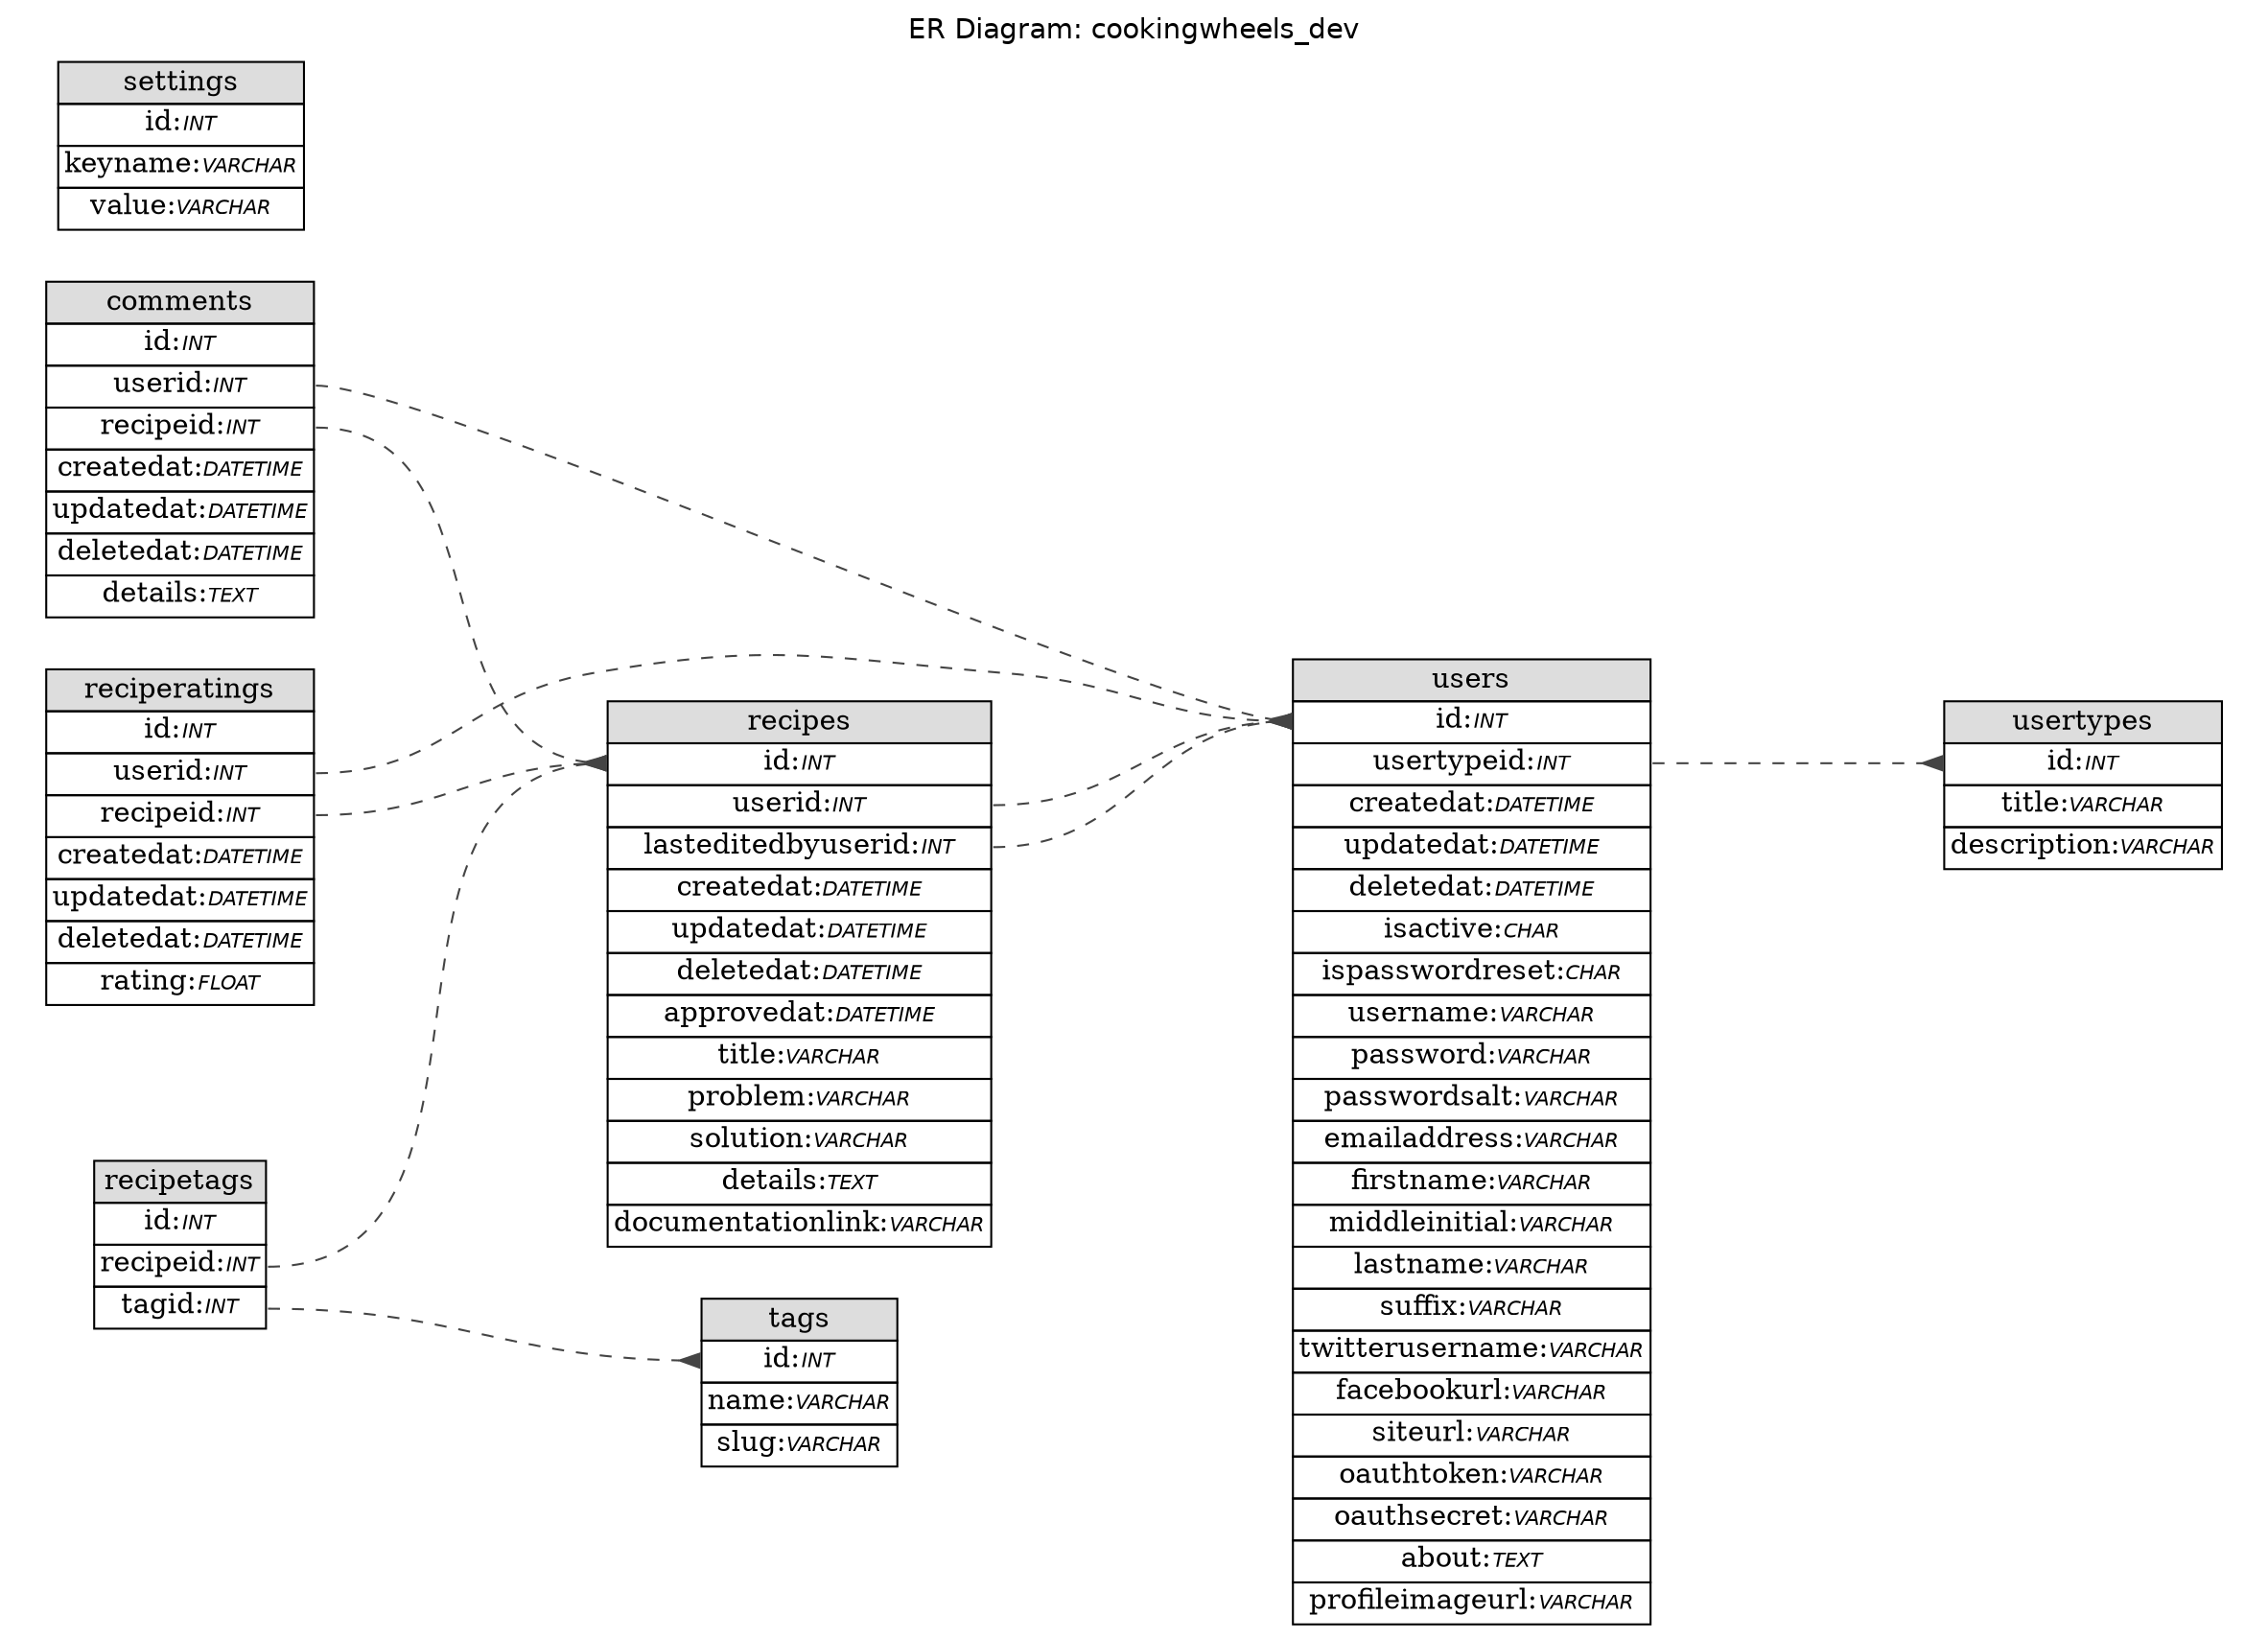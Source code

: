 // Generated by: Sequel Pro
// Version 2492
// http://code.google.com/p/sequel-pro
//
// Host: dev.cookingwheels.com (MySQL 5.0.77)
// Database: cookingwheels_dev
// Generation Time: 2010-09-04 23:05:55 -0500
// ************************************************************

digraph "Database Structure" {
	label = "ER Diagram: cookingwheels_dev";
	labelloc = t;
	compound = true;
	node [ shape = record ];
	fontname = "Helvetica";
	ranksep = 1.25;
	ratio = 0.7;
	rankdir = LR;
	subgraph "table_comments" {
		node [ shape = "plaintext" ];
		"comments" [ label=<
			<TABLE BORDER="0" CELLSPACING="0" CELLBORDER="1">
			<TR><TD COLSPAN="3" BGCOLOR="#DDDDDD">comments</TD></TR>
			<TR><TD COLSPAN="3" PORT="id">id:<FONT FACE="Helvetica-Oblique" POINT-SIZE="10">INT</FONT></TD></TR>
			<TR><TD COLSPAN="3" PORT="userid">userid:<FONT FACE="Helvetica-Oblique" POINT-SIZE="10">INT</FONT></TD></TR>
			<TR><TD COLSPAN="3" PORT="recipeid">recipeid:<FONT FACE="Helvetica-Oblique" POINT-SIZE="10">INT</FONT></TD></TR>
			<TR><TD COLSPAN="3" PORT="createdat">createdat:<FONT FACE="Helvetica-Oblique" POINT-SIZE="10">DATETIME</FONT></TD></TR>
			<TR><TD COLSPAN="3" PORT="updatedat">updatedat:<FONT FACE="Helvetica-Oblique" POINT-SIZE="10">DATETIME</FONT></TD></TR>
			<TR><TD COLSPAN="3" PORT="deletedat">deletedat:<FONT FACE="Helvetica-Oblique" POINT-SIZE="10">DATETIME</FONT></TD></TR>
			<TR><TD COLSPAN="3" PORT="details">details:<FONT FACE="Helvetica-Oblique" POINT-SIZE="10">TEXT</FONT></TD></TR>
			</TABLE>>
		];
	}
	subgraph "table_reciperatings" {
		node [ shape = "plaintext" ];
		"reciperatings" [ label=<
			<TABLE BORDER="0" CELLSPACING="0" CELLBORDER="1">
			<TR><TD COLSPAN="3" BGCOLOR="#DDDDDD">reciperatings</TD></TR>
			<TR><TD COLSPAN="3" PORT="id">id:<FONT FACE="Helvetica-Oblique" POINT-SIZE="10">INT</FONT></TD></TR>
			<TR><TD COLSPAN="3" PORT="userid">userid:<FONT FACE="Helvetica-Oblique" POINT-SIZE="10">INT</FONT></TD></TR>
			<TR><TD COLSPAN="3" PORT="recipeid">recipeid:<FONT FACE="Helvetica-Oblique" POINT-SIZE="10">INT</FONT></TD></TR>
			<TR><TD COLSPAN="3" PORT="createdat">createdat:<FONT FACE="Helvetica-Oblique" POINT-SIZE="10">DATETIME</FONT></TD></TR>
			<TR><TD COLSPAN="3" PORT="updatedat">updatedat:<FONT FACE="Helvetica-Oblique" POINT-SIZE="10">DATETIME</FONT></TD></TR>
			<TR><TD COLSPAN="3" PORT="deletedat">deletedat:<FONT FACE="Helvetica-Oblique" POINT-SIZE="10">DATETIME</FONT></TD></TR>
			<TR><TD COLSPAN="3" PORT="rating">rating:<FONT FACE="Helvetica-Oblique" POINT-SIZE="10">FLOAT</FONT></TD></TR>
			</TABLE>>
		];
	}
	subgraph "table_recipes" {
		node [ shape = "plaintext" ];
		"recipes" [ label=<
			<TABLE BORDER="0" CELLSPACING="0" CELLBORDER="1">
			<TR><TD COLSPAN="3" BGCOLOR="#DDDDDD">recipes</TD></TR>
			<TR><TD COLSPAN="3" PORT="id">id:<FONT FACE="Helvetica-Oblique" POINT-SIZE="10">INT</FONT></TD></TR>
			<TR><TD COLSPAN="3" PORT="userid">userid:<FONT FACE="Helvetica-Oblique" POINT-SIZE="10">INT</FONT></TD></TR>
			<TR><TD COLSPAN="3" PORT="lasteditedbyuserid">lasteditedbyuserid:<FONT FACE="Helvetica-Oblique" POINT-SIZE="10">INT</FONT></TD></TR>
			<TR><TD COLSPAN="3" PORT="createdat">createdat:<FONT FACE="Helvetica-Oblique" POINT-SIZE="10">DATETIME</FONT></TD></TR>
			<TR><TD COLSPAN="3" PORT="updatedat">updatedat:<FONT FACE="Helvetica-Oblique" POINT-SIZE="10">DATETIME</FONT></TD></TR>
			<TR><TD COLSPAN="3" PORT="deletedat">deletedat:<FONT FACE="Helvetica-Oblique" POINT-SIZE="10">DATETIME</FONT></TD></TR>
			<TR><TD COLSPAN="3" PORT="approvedat">approvedat:<FONT FACE="Helvetica-Oblique" POINT-SIZE="10">DATETIME</FONT></TD></TR>
			<TR><TD COLSPAN="3" PORT="title">title:<FONT FACE="Helvetica-Oblique" POINT-SIZE="10">VARCHAR</FONT></TD></TR>
			<TR><TD COLSPAN="3" PORT="problem">problem:<FONT FACE="Helvetica-Oblique" POINT-SIZE="10">VARCHAR</FONT></TD></TR>
			<TR><TD COLSPAN="3" PORT="solution">solution:<FONT FACE="Helvetica-Oblique" POINT-SIZE="10">VARCHAR</FONT></TD></TR>
			<TR><TD COLSPAN="3" PORT="details">details:<FONT FACE="Helvetica-Oblique" POINT-SIZE="10">TEXT</FONT></TD></TR>
			<TR><TD COLSPAN="3" PORT="documentationlink">documentationlink:<FONT FACE="Helvetica-Oblique" POINT-SIZE="10">VARCHAR</FONT></TD></TR>
			</TABLE>>
		];
	}
	subgraph "table_recipetags" {
		node [ shape = "plaintext" ];
		"recipetags" [ label=<
			<TABLE BORDER="0" CELLSPACING="0" CELLBORDER="1">
			<TR><TD COLSPAN="3" BGCOLOR="#DDDDDD">recipetags</TD></TR>
			<TR><TD COLSPAN="3" PORT="id">id:<FONT FACE="Helvetica-Oblique" POINT-SIZE="10">INT</FONT></TD></TR>
			<TR><TD COLSPAN="3" PORT="recipeid">recipeid:<FONT FACE="Helvetica-Oblique" POINT-SIZE="10">INT</FONT></TD></TR>
			<TR><TD COLSPAN="3" PORT="tagid">tagid:<FONT FACE="Helvetica-Oblique" POINT-SIZE="10">INT</FONT></TD></TR>
			</TABLE>>
		];
	}
	subgraph "table_settings" {
		node [ shape = "plaintext" ];
		"settings" [ label=<
			<TABLE BORDER="0" CELLSPACING="0" CELLBORDER="1">
			<TR><TD COLSPAN="3" BGCOLOR="#DDDDDD">settings</TD></TR>
			<TR><TD COLSPAN="3" PORT="id">id:<FONT FACE="Helvetica-Oblique" POINT-SIZE="10">INT</FONT></TD></TR>
			<TR><TD COLSPAN="3" PORT="keyname">keyname:<FONT FACE="Helvetica-Oblique" POINT-SIZE="10">VARCHAR</FONT></TD></TR>
			<TR><TD COLSPAN="3" PORT="value">value:<FONT FACE="Helvetica-Oblique" POINT-SIZE="10">VARCHAR</FONT></TD></TR>
			</TABLE>>
		];
	}
	subgraph "table_tags" {
		node [ shape = "plaintext" ];
		"tags" [ label=<
			<TABLE BORDER="0" CELLSPACING="0" CELLBORDER="1">
			<TR><TD COLSPAN="3" BGCOLOR="#DDDDDD">tags</TD></TR>
			<TR><TD COLSPAN="3" PORT="id">id:<FONT FACE="Helvetica-Oblique" POINT-SIZE="10">INT</FONT></TD></TR>
			<TR><TD COLSPAN="3" PORT="name">name:<FONT FACE="Helvetica-Oblique" POINT-SIZE="10">VARCHAR</FONT></TD></TR>
			<TR><TD COLSPAN="3" PORT="slug">slug:<FONT FACE="Helvetica-Oblique" POINT-SIZE="10">VARCHAR</FONT></TD></TR>
			</TABLE>>
		];
	}
	subgraph "table_users" {
		node [ shape = "plaintext" ];
		"users" [ label=<
			<TABLE BORDER="0" CELLSPACING="0" CELLBORDER="1">
			<TR><TD COLSPAN="3" BGCOLOR="#DDDDDD">users</TD></TR>
			<TR><TD COLSPAN="3" PORT="id">id:<FONT FACE="Helvetica-Oblique" POINT-SIZE="10">INT</FONT></TD></TR>
			<TR><TD COLSPAN="3" PORT="usertypeid">usertypeid:<FONT FACE="Helvetica-Oblique" POINT-SIZE="10">INT</FONT></TD></TR>
			<TR><TD COLSPAN="3" PORT="createdat">createdat:<FONT FACE="Helvetica-Oblique" POINT-SIZE="10">DATETIME</FONT></TD></TR>
			<TR><TD COLSPAN="3" PORT="updatedat">updatedat:<FONT FACE="Helvetica-Oblique" POINT-SIZE="10">DATETIME</FONT></TD></TR>
			<TR><TD COLSPAN="3" PORT="deletedat">deletedat:<FONT FACE="Helvetica-Oblique" POINT-SIZE="10">DATETIME</FONT></TD></TR>
			<TR><TD COLSPAN="3" PORT="isactive">isactive:<FONT FACE="Helvetica-Oblique" POINT-SIZE="10">CHAR</FONT></TD></TR>
			<TR><TD COLSPAN="3" PORT="ispasswordreset">ispasswordreset:<FONT FACE="Helvetica-Oblique" POINT-SIZE="10">CHAR</FONT></TD></TR>
			<TR><TD COLSPAN="3" PORT="username">username:<FONT FACE="Helvetica-Oblique" POINT-SIZE="10">VARCHAR</FONT></TD></TR>
			<TR><TD COLSPAN="3" PORT="password">password:<FONT FACE="Helvetica-Oblique" POINT-SIZE="10">VARCHAR</FONT></TD></TR>
			<TR><TD COLSPAN="3" PORT="passwordsalt">passwordsalt:<FONT FACE="Helvetica-Oblique" POINT-SIZE="10">VARCHAR</FONT></TD></TR>
			<TR><TD COLSPAN="3" PORT="emailaddress">emailaddress:<FONT FACE="Helvetica-Oblique" POINT-SIZE="10">VARCHAR</FONT></TD></TR>
			<TR><TD COLSPAN="3" PORT="firstname">firstname:<FONT FACE="Helvetica-Oblique" POINT-SIZE="10">VARCHAR</FONT></TD></TR>
			<TR><TD COLSPAN="3" PORT="middleinitial">middleinitial:<FONT FACE="Helvetica-Oblique" POINT-SIZE="10">VARCHAR</FONT></TD></TR>
			<TR><TD COLSPAN="3" PORT="lastname">lastname:<FONT FACE="Helvetica-Oblique" POINT-SIZE="10">VARCHAR</FONT></TD></TR>
			<TR><TD COLSPAN="3" PORT="suffix">suffix:<FONT FACE="Helvetica-Oblique" POINT-SIZE="10">VARCHAR</FONT></TD></TR>
			<TR><TD COLSPAN="3" PORT="twitterusername">twitterusername:<FONT FACE="Helvetica-Oblique" POINT-SIZE="10">VARCHAR</FONT></TD></TR>
			<TR><TD COLSPAN="3" PORT="facebookurl">facebookurl:<FONT FACE="Helvetica-Oblique" POINT-SIZE="10">VARCHAR</FONT></TD></TR>
			<TR><TD COLSPAN="3" PORT="siteurl">siteurl:<FONT FACE="Helvetica-Oblique" POINT-SIZE="10">VARCHAR</FONT></TD></TR>
			<TR><TD COLSPAN="3" PORT="oauthtoken">oauthtoken:<FONT FACE="Helvetica-Oblique" POINT-SIZE="10">VARCHAR</FONT></TD></TR>
			<TR><TD COLSPAN="3" PORT="oauthsecret">oauthsecret:<FONT FACE="Helvetica-Oblique" POINT-SIZE="10">VARCHAR</FONT></TD></TR>
			<TR><TD COLSPAN="3" PORT="about">about:<FONT FACE="Helvetica-Oblique" POINT-SIZE="10">TEXT</FONT></TD></TR>
			<TR><TD COLSPAN="3" PORT="profileimageurl">profileimageurl:<FONT FACE="Helvetica-Oblique" POINT-SIZE="10">VARCHAR</FONT></TD></TR>
			</TABLE>>
		];
	}
	subgraph "table_usertypes" {
		node [ shape = "plaintext" ];
		"usertypes" [ label=<
			<TABLE BORDER="0" CELLSPACING="0" CELLBORDER="1">
			<TR><TD COLSPAN="3" BGCOLOR="#DDDDDD">usertypes</TD></TR>
			<TR><TD COLSPAN="3" PORT="id">id:<FONT FACE="Helvetica-Oblique" POINT-SIZE="10">INT</FONT></TD></TR>
			<TR><TD COLSPAN="3" PORT="title">title:<FONT FACE="Helvetica-Oblique" POINT-SIZE="10">VARCHAR</FONT></TD></TR>
			<TR><TD COLSPAN="3" PORT="description">description:<FONT FACE="Helvetica-Oblique" POINT-SIZE="10">VARCHAR</FONT></TD></TR>
			</TABLE>>
		];
	}
edge [ arrowhead=inv, arrowtail=normal, style=dashed, color="#444444" ];
comments:recipeid -> recipes:id ;
comments:userid -> users:id ;
reciperatings:recipeid -> recipes:id ;
reciperatings:userid -> users:id ;
recipes:userid -> users:id ;
recipes:lasteditedbyuserid -> users:id ;
recipetags:recipeid -> recipes:id ;
recipetags:tagid -> tags:id ;
users:usertypeid -> usertypes:id ;
}
